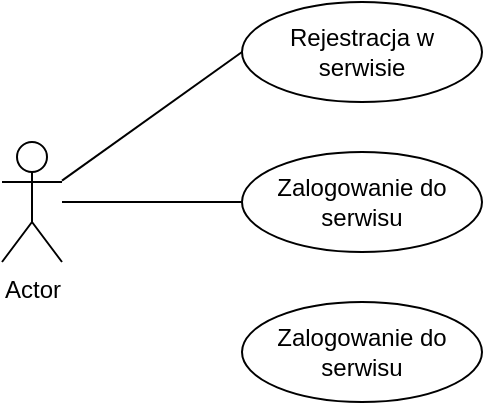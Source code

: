<mxfile version="22.0.8" type="device">
  <diagram name="Strona-1" id="ph6ACwDJHtkiUYuGayui">
    <mxGraphModel dx="989" dy="523" grid="1" gridSize="10" guides="1" tooltips="1" connect="1" arrows="1" fold="1" page="1" pageScale="1" pageWidth="827" pageHeight="1169" math="0" shadow="0">
      <root>
        <mxCell id="0" />
        <mxCell id="1" parent="0" />
        <mxCell id="dYKzlRMdg8bYpLBmhQsH-1" value="Actor" style="shape=umlActor;verticalLabelPosition=bottom;verticalAlign=top;html=1;outlineConnect=0;" vertex="1" parent="1">
          <mxGeometry x="70" y="210" width="30" height="60" as="geometry" />
        </mxCell>
        <mxCell id="dYKzlRMdg8bYpLBmhQsH-2" value="Rejestracja w serwisie" style="ellipse;whiteSpace=wrap;html=1;" vertex="1" parent="1">
          <mxGeometry x="190" y="140" width="120" height="50" as="geometry" />
        </mxCell>
        <mxCell id="dYKzlRMdg8bYpLBmhQsH-3" value="Zalogowanie do serwisu" style="ellipse;whiteSpace=wrap;html=1;" vertex="1" parent="1">
          <mxGeometry x="190" y="215" width="120" height="50" as="geometry" />
        </mxCell>
        <mxCell id="dYKzlRMdg8bYpLBmhQsH-4" value="" style="endArrow=none;html=1;rounded=0;entryX=0;entryY=0.5;entryDx=0;entryDy=0;" edge="1" parent="1" source="dYKzlRMdg8bYpLBmhQsH-1" target="dYKzlRMdg8bYpLBmhQsH-2">
          <mxGeometry width="50" height="50" relative="1" as="geometry">
            <mxPoint x="90" y="180" as="sourcePoint" />
            <mxPoint x="140" y="130" as="targetPoint" />
          </mxGeometry>
        </mxCell>
        <mxCell id="dYKzlRMdg8bYpLBmhQsH-5" value="" style="endArrow=none;html=1;rounded=0;entryX=0;entryY=0.5;entryDx=0;entryDy=0;" edge="1" parent="1" source="dYKzlRMdg8bYpLBmhQsH-1" target="dYKzlRMdg8bYpLBmhQsH-3">
          <mxGeometry width="50" height="50" relative="1" as="geometry">
            <mxPoint x="380" y="410" as="sourcePoint" />
            <mxPoint x="430" y="360" as="targetPoint" />
          </mxGeometry>
        </mxCell>
        <mxCell id="dYKzlRMdg8bYpLBmhQsH-7" value="Zalogowanie do serwisu" style="ellipse;whiteSpace=wrap;html=1;" vertex="1" parent="1">
          <mxGeometry x="190" y="290" width="120" height="50" as="geometry" />
        </mxCell>
      </root>
    </mxGraphModel>
  </diagram>
</mxfile>
